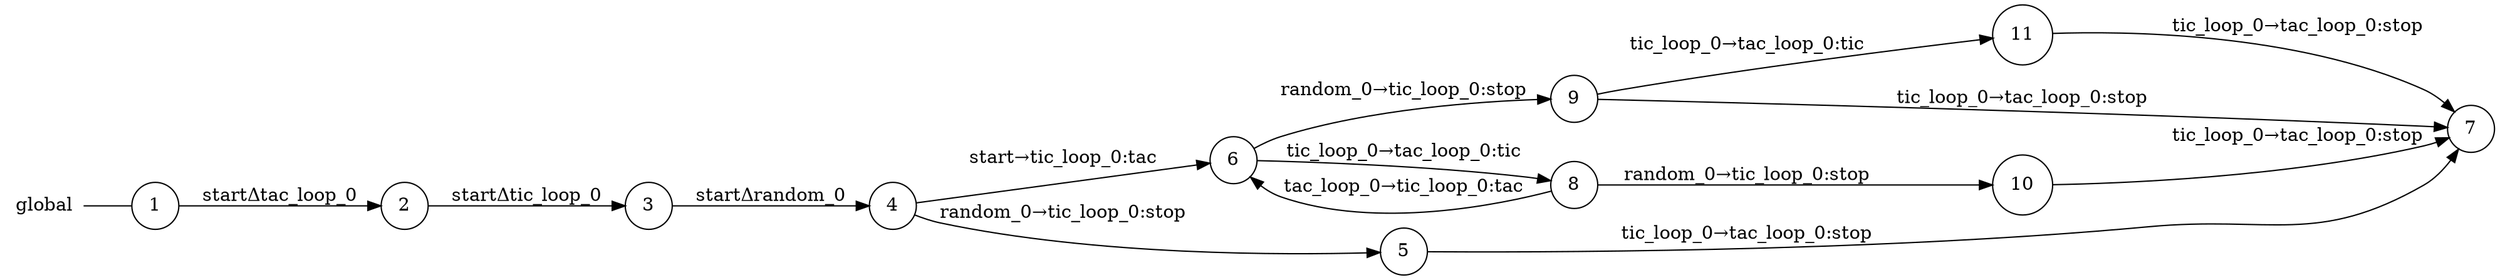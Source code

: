 digraph global {
	rankdir="LR";
	n_0 [label="global", shape="plaintext"];
	n_1 [id="5", shape=circle, label="6"];
	n_2 [id="12", shape=circle, label="5"];
	n_3 [id="11", shape=circle, label="11"];
	n_4 [id="14", shape=circle, label="4"];
	n_5 [id="10", shape=circle, label="9"];
	n_6 [id="1", shape=circle, label="1"];
	n_0 -> n_6 [arrowhead=none];
	n_7 [id="2", shape=circle, label="2"];
	n_8 [id="8", shape=circle, label="10"];
	n_9 [id="4", shape=circle, label="7"];
	n_10 [id="7", shape=circle, label="8"];
	n_11 [id="3", shape=circle, label="3"];

	n_7 -> n_11 [id="[$e|6]", label="startΔtic_loop_0"];
	n_5 -> n_9 [id="[$e|15]", label="tic_loop_0→tac_loop_0:stop"];
	n_1 -> n_5 [id="[$e|4]", label="random_0→tic_loop_0:stop"];
	n_2 -> n_9 [id="[$e|17]", label="tic_loop_0→tac_loop_0:stop"];
	n_11 -> n_4 [id="[$e|3]", label="startΔrandom_0"];
	n_6 -> n_7 [id="[$e|2]", label="startΔtac_loop_0"];
	n_10 -> n_8 [id="[$e|11]", label="random_0→tic_loop_0:stop"];
	n_4 -> n_2 [id="[$e|13]", label="random_0→tic_loop_0:stop"];
	n_3 -> n_9 [id="[$e|5]", label="tic_loop_0→tac_loop_0:stop"];
	n_10 -> n_1 [id="[$e|9]", label="tac_loop_0→tic_loop_0:tac"];
	n_8 -> n_9 [id="[$e|16]", label="tic_loop_0→tac_loop_0:stop"];
	n_1 -> n_10 [id="[$e|8]", label="tic_loop_0→tac_loop_0:tic"];
	n_5 -> n_3 [id="[$e|7]", label="tic_loop_0→tac_loop_0:tic"];
	n_4 -> n_1 [id="[$e|12]", label="start→tic_loop_0:tac"];
}

